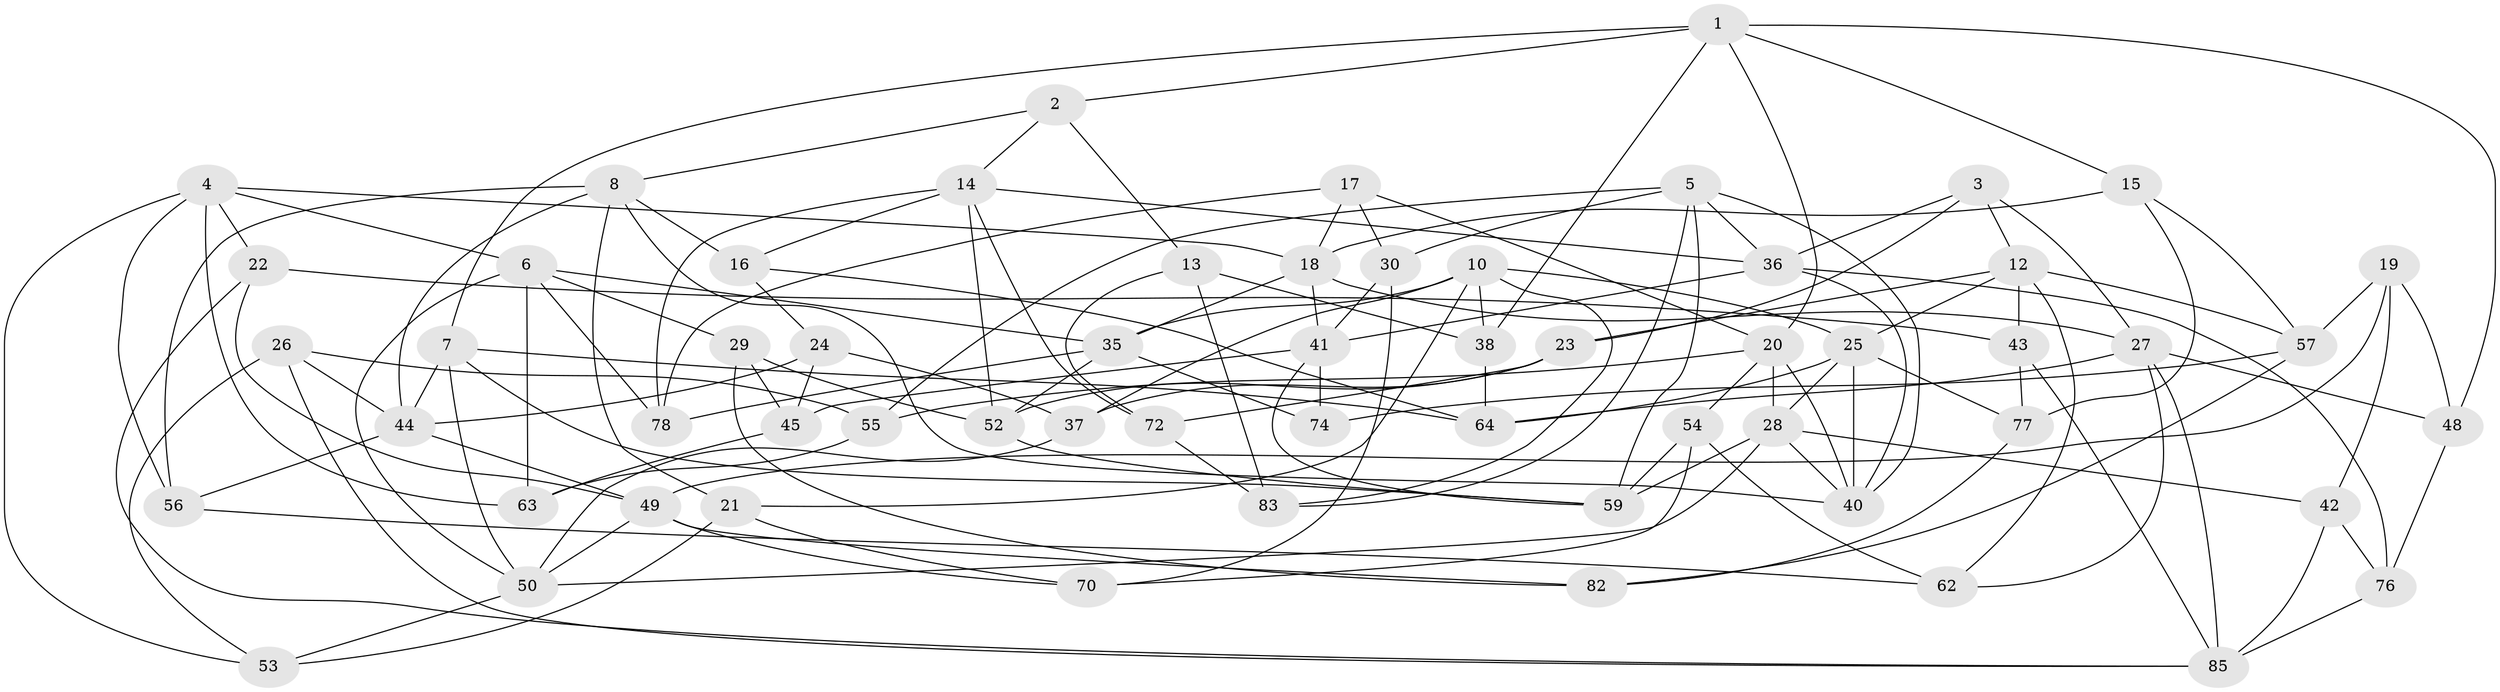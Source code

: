 // Generated by graph-tools (version 1.1) at 2025/52/02/27/25 19:52:32]
// undirected, 60 vertices, 144 edges
graph export_dot {
graph [start="1"]
  node [color=gray90,style=filled];
  1 [super="+33"];
  2;
  3;
  4 [super="+47"];
  5 [super="+32"];
  6 [super="+9"];
  7 [super="+58"];
  8 [super="+11"];
  10 [super="+84"];
  12 [super="+86"];
  13;
  14 [super="+75"];
  15;
  16;
  17;
  18 [super="+39"];
  19;
  20 [super="+34"];
  21;
  22;
  23 [super="+31"];
  24;
  25 [super="+65"];
  26;
  27 [super="+61"];
  28 [super="+69"];
  29;
  30;
  35 [super="+46"];
  36 [super="+68"];
  37;
  38;
  40 [super="+81"];
  41 [super="+66"];
  42;
  43;
  44 [super="+67"];
  45;
  48;
  49 [super="+51"];
  50 [super="+60"];
  52 [super="+80"];
  53;
  54;
  55;
  56;
  57 [super="+71"];
  59 [super="+79"];
  62;
  63;
  64 [super="+73"];
  70;
  72;
  74;
  76;
  77;
  78;
  82;
  83;
  85 [super="+87"];
  1 -- 38;
  1 -- 2;
  1 -- 48;
  1 -- 20;
  1 -- 15;
  1 -- 7;
  2 -- 14;
  2 -- 8;
  2 -- 13;
  3 -- 12;
  3 -- 36;
  3 -- 27;
  3 -- 23;
  4 -- 56;
  4 -- 22;
  4 -- 53;
  4 -- 6;
  4 -- 63;
  4 -- 18;
  5 -- 83;
  5 -- 30;
  5 -- 36;
  5 -- 40;
  5 -- 59;
  5 -- 55;
  6 -- 78;
  6 -- 29;
  6 -- 35;
  6 -- 63;
  6 -- 50;
  7 -- 64 [weight=2];
  7 -- 50;
  7 -- 59;
  7 -- 44;
  8 -- 16;
  8 -- 44;
  8 -- 56;
  8 -- 21;
  8 -- 40;
  10 -- 37;
  10 -- 83;
  10 -- 35;
  10 -- 21;
  10 -- 38;
  10 -- 25;
  12 -- 57;
  12 -- 23;
  12 -- 62;
  12 -- 43;
  12 -- 25;
  13 -- 72;
  13 -- 38;
  13 -- 83;
  14 -- 78;
  14 -- 16;
  14 -- 72;
  14 -- 36;
  14 -- 52;
  15 -- 77;
  15 -- 57;
  15 -- 18;
  16 -- 24;
  16 -- 64;
  17 -- 18;
  17 -- 30;
  17 -- 78;
  17 -- 20;
  18 -- 41;
  18 -- 35;
  18 -- 27;
  19 -- 49;
  19 -- 48;
  19 -- 42;
  19 -- 57;
  20 -- 54;
  20 -- 28;
  20 -- 55;
  20 -- 40;
  21 -- 70;
  21 -- 53;
  22 -- 49;
  22 -- 43;
  22 -- 85;
  23 -- 72;
  23 -- 52 [weight=2];
  23 -- 37;
  24 -- 37;
  24 -- 45;
  24 -- 44;
  25 -- 64;
  25 -- 28;
  25 -- 40;
  25 -- 77;
  26 -- 85;
  26 -- 53;
  26 -- 55;
  26 -- 44;
  27 -- 64;
  27 -- 48;
  27 -- 85;
  27 -- 62;
  28 -- 42;
  28 -- 59;
  28 -- 40;
  28 -- 50;
  29 -- 52;
  29 -- 45;
  29 -- 82;
  30 -- 70;
  30 -- 41;
  35 -- 74;
  35 -- 78;
  35 -- 52;
  36 -- 76;
  36 -- 40;
  36 -- 41;
  37 -- 50;
  38 -- 64;
  41 -- 45;
  41 -- 74;
  41 -- 59;
  42 -- 76;
  42 -- 85;
  43 -- 77;
  43 -- 85;
  44 -- 56;
  44 -- 49;
  45 -- 63;
  48 -- 76;
  49 -- 70;
  49 -- 82;
  49 -- 50;
  50 -- 53;
  52 -- 59;
  54 -- 70;
  54 -- 59;
  54 -- 62;
  55 -- 63;
  56 -- 62;
  57 -- 74 [weight=2];
  57 -- 82;
  72 -- 83;
  76 -- 85;
  77 -- 82;
}
